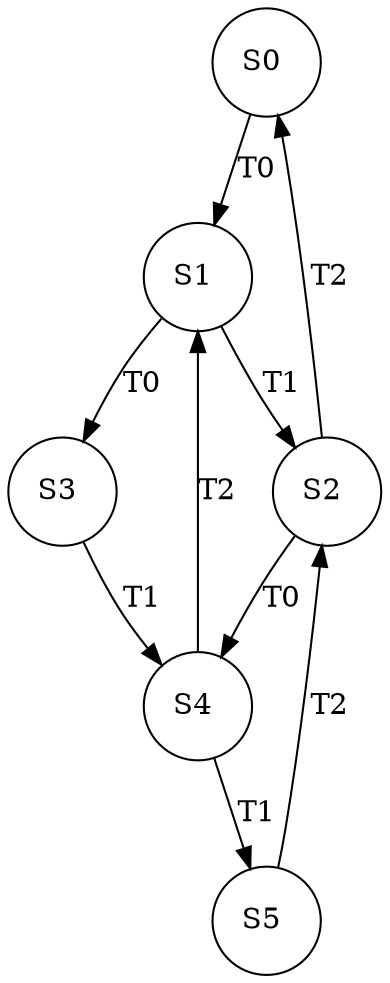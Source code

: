 digraph reachability_graph {
rankdir=TB;
node[shape=circle];
0 [label="S0 "tip="{2,0,0}"];
1 [label="S1 "tip="{1,1,0}"];
2 [label="S2 "tip="{1,0,1}"];
3 [label="S3 "tip="{0,2,0}"];
4 [label="S4 "tip="{0,1,1}"];
5 [label="S5 "tip="{0,0,2}"];
0 -> 1[ label = "T0"];
1 -> 2[ label = "T1"];
1 -> 3[ label = "T0"];
2 -> 0[ label = "T2"];
2 -> 4[ label = "T0"];
3 -> 4[ label = "T1"];
4 -> 1[ label = "T2"];
4 -> 5[ label = "T1"];
5 -> 2[ label = "T2"];
}